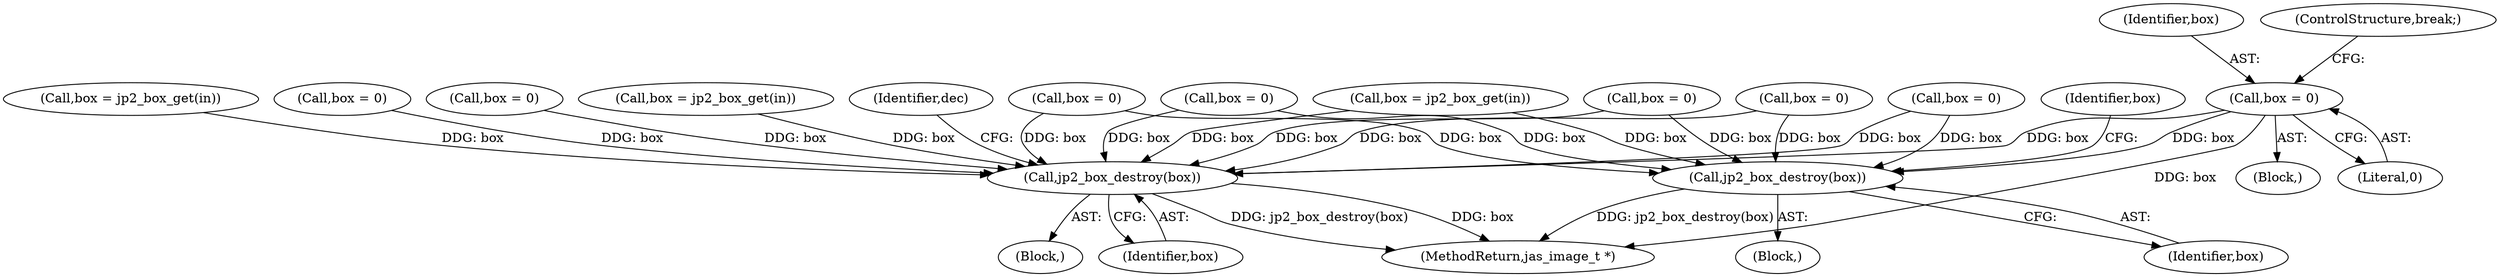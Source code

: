 digraph "0_jasper_e24bdc716c3327b067c551bc6cfb97fd2370358d_0@pointer" {
"1000316" [label="(Call,box = 0)"];
"1000355" [label="(Call,jp2_box_destroy(box))"];
"1001256" [label="(Call,jp2_box_destroy(box))"];
"1000204" [label="(Call,box = jp2_box_get(in))"];
"1000348" [label="(Call,box = 0)"];
"1000165" [label="(Call,box = jp2_box_get(in))"];
"1000284" [label="(Call,box = 0)"];
"1000356" [label="(Identifier,box)"];
"1000229" [label="(Call,box = jp2_box_get(in))"];
"1000357" [label="(Call,box = 0)"];
"1000354" [label="(Block,)"];
"1000316" [label="(Call,box = 0)"];
"1000150" [label="(Call,box = 0)"];
"1000300" [label="(Call,box = 0)"];
"1000310" [label="(Block,)"];
"1000355" [label="(Call,jp2_box_destroy(box))"];
"1000317" [label="(Identifier,box)"];
"1001256" [label="(Call,jp2_box_destroy(box))"];
"1001259" [label="(Identifier,dec)"];
"1001265" [label="(MethodReturn,jas_image_t *)"];
"1000319" [label="(ControlStructure,break;)"];
"1000318" [label="(Literal,0)"];
"1000332" [label="(Call,box = 0)"];
"1001255" [label="(Block,)"];
"1000268" [label="(Call,box = 0)"];
"1001257" [label="(Identifier,box)"];
"1000358" [label="(Identifier,box)"];
"1000316" -> "1000310"  [label="AST: "];
"1000316" -> "1000318"  [label="CFG: "];
"1000317" -> "1000316"  [label="AST: "];
"1000318" -> "1000316"  [label="AST: "];
"1000319" -> "1000316"  [label="CFG: "];
"1000316" -> "1001265"  [label="DDG: box"];
"1000316" -> "1000355"  [label="DDG: box"];
"1000316" -> "1001256"  [label="DDG: box"];
"1000355" -> "1000354"  [label="AST: "];
"1000355" -> "1000356"  [label="CFG: "];
"1000356" -> "1000355"  [label="AST: "];
"1000358" -> "1000355"  [label="CFG: "];
"1000355" -> "1001265"  [label="DDG: jp2_box_destroy(box)"];
"1000348" -> "1000355"  [label="DDG: box"];
"1000332" -> "1000355"  [label="DDG: box"];
"1000284" -> "1000355"  [label="DDG: box"];
"1000268" -> "1000355"  [label="DDG: box"];
"1000300" -> "1000355"  [label="DDG: box"];
"1000229" -> "1000355"  [label="DDG: box"];
"1001256" -> "1001255"  [label="AST: "];
"1001256" -> "1001257"  [label="CFG: "];
"1001257" -> "1001256"  [label="AST: "];
"1001259" -> "1001256"  [label="CFG: "];
"1001256" -> "1001265"  [label="DDG: box"];
"1001256" -> "1001265"  [label="DDG: jp2_box_destroy(box)"];
"1000348" -> "1001256"  [label="DDG: box"];
"1000332" -> "1001256"  [label="DDG: box"];
"1000284" -> "1001256"  [label="DDG: box"];
"1000150" -> "1001256"  [label="DDG: box"];
"1000300" -> "1001256"  [label="DDG: box"];
"1000357" -> "1001256"  [label="DDG: box"];
"1000229" -> "1001256"  [label="DDG: box"];
"1000204" -> "1001256"  [label="DDG: box"];
"1000268" -> "1001256"  [label="DDG: box"];
"1000165" -> "1001256"  [label="DDG: box"];
}
